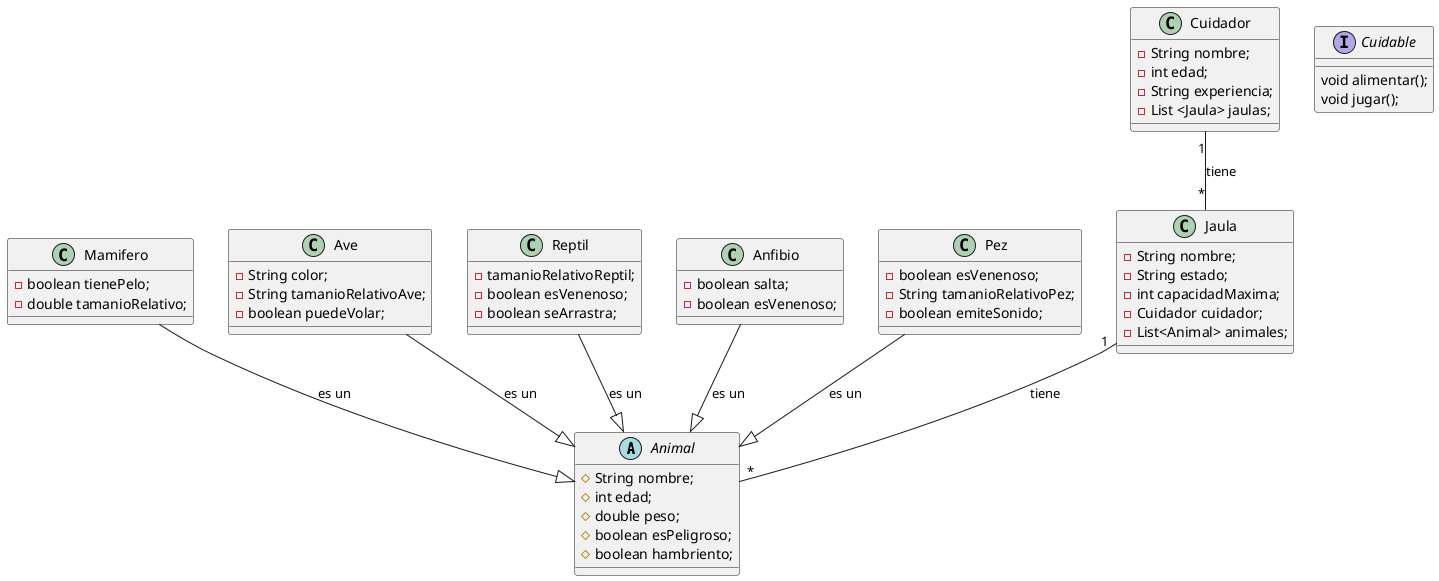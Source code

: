 @startuml
abstract class Animal {
    
    # String nombre;
    # int edad;
    # double peso;
    # boolean esPeligroso;
    # boolean hambriento;
}

class Mamifero{
    - boolean tienePelo;
    - double tamanioRelativo;
}

class Ave{
    - String color;
    - String tamanioRelativoAve;
    - boolean puedeVolar;
}

class Reptil{
    - tamanioRelativoReptil;
    - boolean esVenenoso;
    - boolean seArrastra;
}

class Anfibio{
    - boolean salta;
    - boolean esVenenoso;
}

class Pez{
    - boolean esVenenoso;
    - String tamanioRelativoPez;
    - boolean emiteSonido;
}

class Cuidador{
    - String nombre;
    - int edad;
    - String experiencia;
    - List <Jaula> jaulas;
}

class Jaula{
    - String nombre;
    - String estado;
    - int capacidadMaxima;
    - Cuidador cuidador;
    - List<Animal> animales;
}

interface Cuidable{
    void alimentar();
    void jugar();
}

Mamifero --|> Animal : es un
Ave --|> Animal : es un
Reptil --|> Animal : es un
Anfibio --|> Animal : es un
Pez --|> Animal : es un
Cuidador "1" -- "*" Jaula : tiene
Jaula "1" -- "*" Animal : tiene
@enduml
